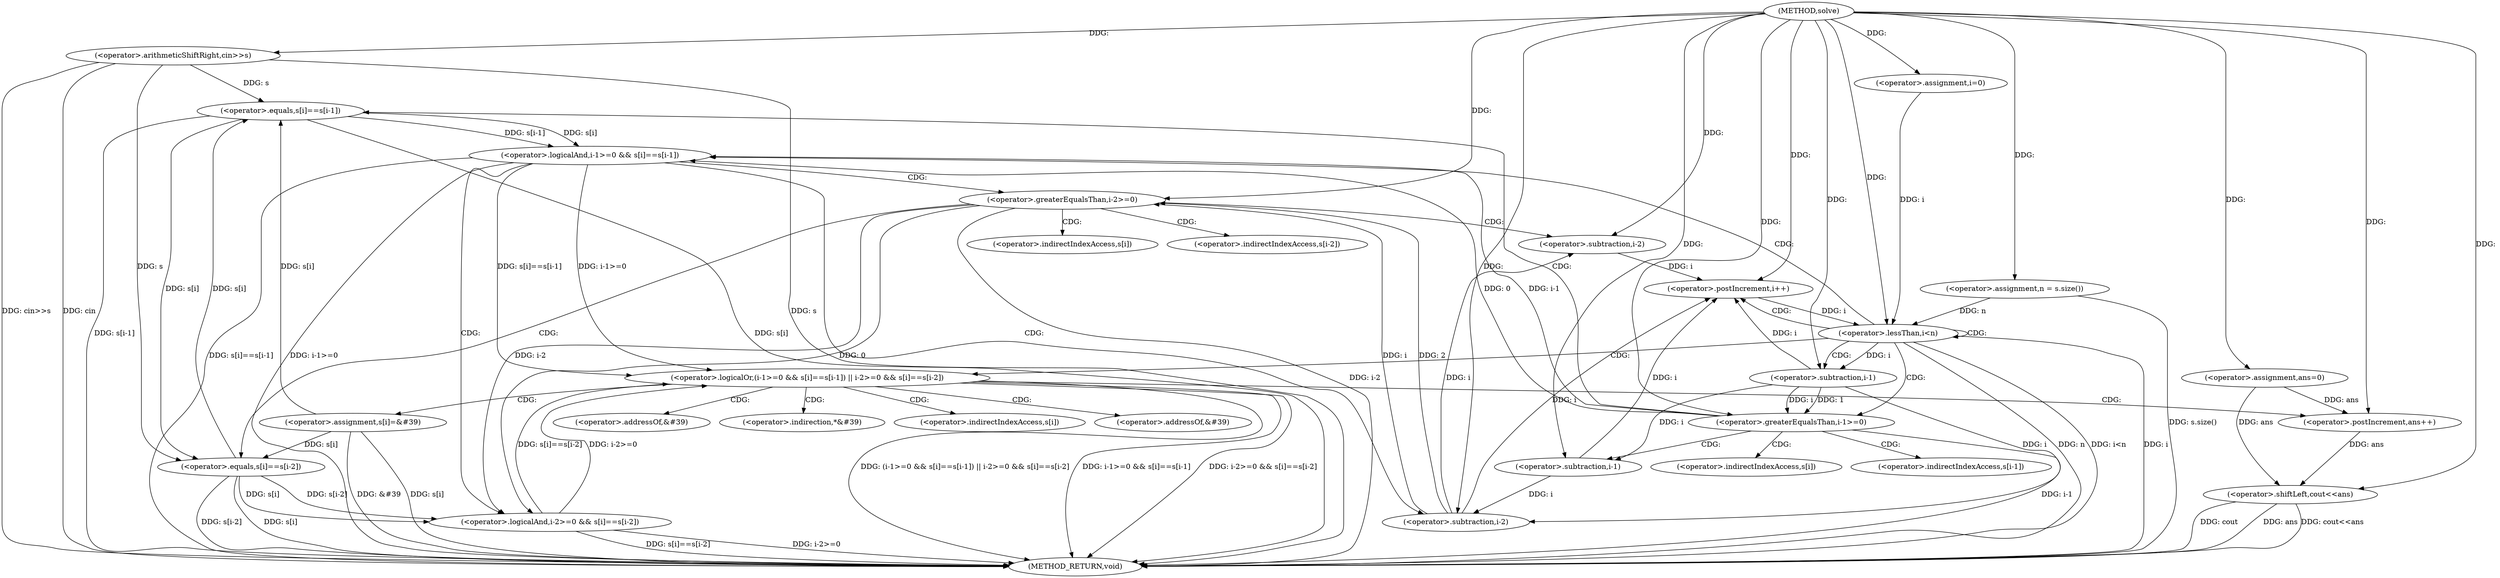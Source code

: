 digraph "solve" {  
"1000605" [label = "(METHOD,solve)" ]
"1000675" [label = "(METHOD_RETURN,void)" ]
"1000608" [label = "(<operator>.arithmeticShiftRight,cin>>s)" ]
"1000611" [label = "(<operator>.assignment,n = s.size())" ]
"1000614" [label = "(<operator>.assignment,ans=0)" ]
"1000672" [label = "(<operator>.shiftLeft,cout<<ans)" ]
"1000619" [label = "(<operator>.assignment,i=0)" ]
"1000622" [label = "(<operator>.lessThan,i<n)" ]
"1000625" [label = "(<operator>.postIncrement,i++)" ]
"1000629" [label = "(<operator>.logicalOr,(i-1>=0 && s[i]==s[i-1]) || i-2>=0 && s[i]==s[i-2])" ]
"1000661" [label = "(<operator>.postIncrement,ans++)" ]
"1000663" [label = "(<operator>.assignment,s[i]=&#39)" ]
"1000630" [label = "(<operator>.logicalAnd,i-1>=0 && s[i]==s[i-1])" ]
"1000645" [label = "(<operator>.logicalAnd,i-2>=0 && s[i]==s[i-2])" ]
"1000631" [label = "(<operator>.greaterEqualsThan,i-1>=0)" ]
"1000636" [label = "(<operator>.equals,s[i]==s[i-1])" ]
"1000646" [label = "(<operator>.greaterEqualsThan,i-2>=0)" ]
"1000651" [label = "(<operator>.equals,s[i]==s[i-2])" ]
"1000632" [label = "(<operator>.subtraction,i-1)" ]
"1000647" [label = "(<operator>.subtraction,i-2)" ]
"1000642" [label = "(<operator>.subtraction,i-1)" ]
"1000657" [label = "(<operator>.subtraction,i-2)" ]
"1000669" [label = "(<operator>.indirection,*&#39)" ]
"1000664" [label = "(<operator>.indirectIndexAccess,s[i])" ]
"1000667" [label = "(<operator>.addressOf,&#39)" ]
"1000670" [label = "(<operator>.addressOf,&#39)" ]
"1000637" [label = "(<operator>.indirectIndexAccess,s[i])" ]
"1000640" [label = "(<operator>.indirectIndexAccess,s[i-1])" ]
"1000652" [label = "(<operator>.indirectIndexAccess,s[i])" ]
"1000655" [label = "(<operator>.indirectIndexAccess,s[i-2])" ]
  "1000608" -> "1000675"  [ label = "DDG: s"] 
  "1000608" -> "1000675"  [ label = "DDG: cin>>s"] 
  "1000611" -> "1000675"  [ label = "DDG: s.size()"] 
  "1000622" -> "1000675"  [ label = "DDG: i"] 
  "1000622" -> "1000675"  [ label = "DDG: n"] 
  "1000622" -> "1000675"  [ label = "DDG: i<n"] 
  "1000672" -> "1000675"  [ label = "DDG: ans"] 
  "1000672" -> "1000675"  [ label = "DDG: cout<<ans"] 
  "1000631" -> "1000675"  [ label = "DDG: i-1"] 
  "1000630" -> "1000675"  [ label = "DDG: i-1>=0"] 
  "1000636" -> "1000675"  [ label = "DDG: s[i]"] 
  "1000636" -> "1000675"  [ label = "DDG: s[i-1]"] 
  "1000630" -> "1000675"  [ label = "DDG: s[i]==s[i-1]"] 
  "1000629" -> "1000675"  [ label = "DDG: i-1>=0 && s[i]==s[i-1]"] 
  "1000646" -> "1000675"  [ label = "DDG: i-2"] 
  "1000645" -> "1000675"  [ label = "DDG: i-2>=0"] 
  "1000651" -> "1000675"  [ label = "DDG: s[i]"] 
  "1000651" -> "1000675"  [ label = "DDG: s[i-2]"] 
  "1000645" -> "1000675"  [ label = "DDG: s[i]==s[i-2]"] 
  "1000629" -> "1000675"  [ label = "DDG: i-2>=0 && s[i]==s[i-2]"] 
  "1000629" -> "1000675"  [ label = "DDG: (i-1>=0 && s[i]==s[i-1]) || i-2>=0 && s[i]==s[i-2]"] 
  "1000663" -> "1000675"  [ label = "DDG: s[i]"] 
  "1000663" -> "1000675"  [ label = "DDG: &#39"] 
  "1000608" -> "1000675"  [ label = "DDG: cin"] 
  "1000672" -> "1000675"  [ label = "DDG: cout"] 
  "1000605" -> "1000611"  [ label = "DDG: "] 
  "1000605" -> "1000614"  [ label = "DDG: "] 
  "1000605" -> "1000608"  [ label = "DDG: "] 
  "1000605" -> "1000619"  [ label = "DDG: "] 
  "1000605" -> "1000672"  [ label = "DDG: "] 
  "1000614" -> "1000672"  [ label = "DDG: ans"] 
  "1000661" -> "1000672"  [ label = "DDG: ans"] 
  "1000619" -> "1000622"  [ label = "DDG: i"] 
  "1000625" -> "1000622"  [ label = "DDG: i"] 
  "1000605" -> "1000622"  [ label = "DDG: "] 
  "1000611" -> "1000622"  [ label = "DDG: n"] 
  "1000632" -> "1000625"  [ label = "DDG: i"] 
  "1000642" -> "1000625"  [ label = "DDG: i"] 
  "1000647" -> "1000625"  [ label = "DDG: i"] 
  "1000657" -> "1000625"  [ label = "DDG: i"] 
  "1000605" -> "1000625"  [ label = "DDG: "] 
  "1000630" -> "1000629"  [ label = "DDG: i-1>=0"] 
  "1000630" -> "1000629"  [ label = "DDG: s[i]==s[i-1]"] 
  "1000645" -> "1000629"  [ label = "DDG: i-2>=0"] 
  "1000645" -> "1000629"  [ label = "DDG: s[i]==s[i-2]"] 
  "1000631" -> "1000630"  [ label = "DDG: i-1"] 
  "1000631" -> "1000630"  [ label = "DDG: 0"] 
  "1000636" -> "1000630"  [ label = "DDG: s[i-1]"] 
  "1000636" -> "1000630"  [ label = "DDG: s[i]"] 
  "1000646" -> "1000645"  [ label = "DDG: i-2"] 
  "1000646" -> "1000645"  [ label = "DDG: 0"] 
  "1000651" -> "1000645"  [ label = "DDG: s[i]"] 
  "1000651" -> "1000645"  [ label = "DDG: s[i-2]"] 
  "1000614" -> "1000661"  [ label = "DDG: ans"] 
  "1000605" -> "1000661"  [ label = "DDG: "] 
  "1000632" -> "1000631"  [ label = "DDG: i"] 
  "1000632" -> "1000631"  [ label = "DDG: 1"] 
  "1000605" -> "1000631"  [ label = "DDG: "] 
  "1000608" -> "1000636"  [ label = "DDG: s"] 
  "1000651" -> "1000636"  [ label = "DDG: s[i]"] 
  "1000663" -> "1000636"  [ label = "DDG: s[i]"] 
  "1000647" -> "1000646"  [ label = "DDG: i"] 
  "1000647" -> "1000646"  [ label = "DDG: 2"] 
  "1000605" -> "1000646"  [ label = "DDG: "] 
  "1000608" -> "1000651"  [ label = "DDG: s"] 
  "1000636" -> "1000651"  [ label = "DDG: s[i]"] 
  "1000663" -> "1000651"  [ label = "DDG: s[i]"] 
  "1000622" -> "1000632"  [ label = "DDG: i"] 
  "1000605" -> "1000632"  [ label = "DDG: "] 
  "1000632" -> "1000647"  [ label = "DDG: i"] 
  "1000642" -> "1000647"  [ label = "DDG: i"] 
  "1000605" -> "1000647"  [ label = "DDG: "] 
  "1000632" -> "1000642"  [ label = "DDG: i"] 
  "1000605" -> "1000642"  [ label = "DDG: "] 
  "1000647" -> "1000657"  [ label = "DDG: i"] 
  "1000605" -> "1000657"  [ label = "DDG: "] 
  "1000622" -> "1000625"  [ label = "CDG: "] 
  "1000622" -> "1000629"  [ label = "CDG: "] 
  "1000622" -> "1000632"  [ label = "CDG: "] 
  "1000622" -> "1000631"  [ label = "CDG: "] 
  "1000622" -> "1000622"  [ label = "CDG: "] 
  "1000622" -> "1000630"  [ label = "CDG: "] 
  "1000629" -> "1000670"  [ label = "CDG: "] 
  "1000629" -> "1000667"  [ label = "CDG: "] 
  "1000629" -> "1000661"  [ label = "CDG: "] 
  "1000629" -> "1000663"  [ label = "CDG: "] 
  "1000629" -> "1000664"  [ label = "CDG: "] 
  "1000629" -> "1000669"  [ label = "CDG: "] 
  "1000630" -> "1000647"  [ label = "CDG: "] 
  "1000630" -> "1000645"  [ label = "CDG: "] 
  "1000630" -> "1000646"  [ label = "CDG: "] 
  "1000631" -> "1000640"  [ label = "CDG: "] 
  "1000631" -> "1000642"  [ label = "CDG: "] 
  "1000631" -> "1000636"  [ label = "CDG: "] 
  "1000631" -> "1000637"  [ label = "CDG: "] 
  "1000646" -> "1000657"  [ label = "CDG: "] 
  "1000646" -> "1000652"  [ label = "CDG: "] 
  "1000646" -> "1000651"  [ label = "CDG: "] 
  "1000646" -> "1000655"  [ label = "CDG: "] 
}
